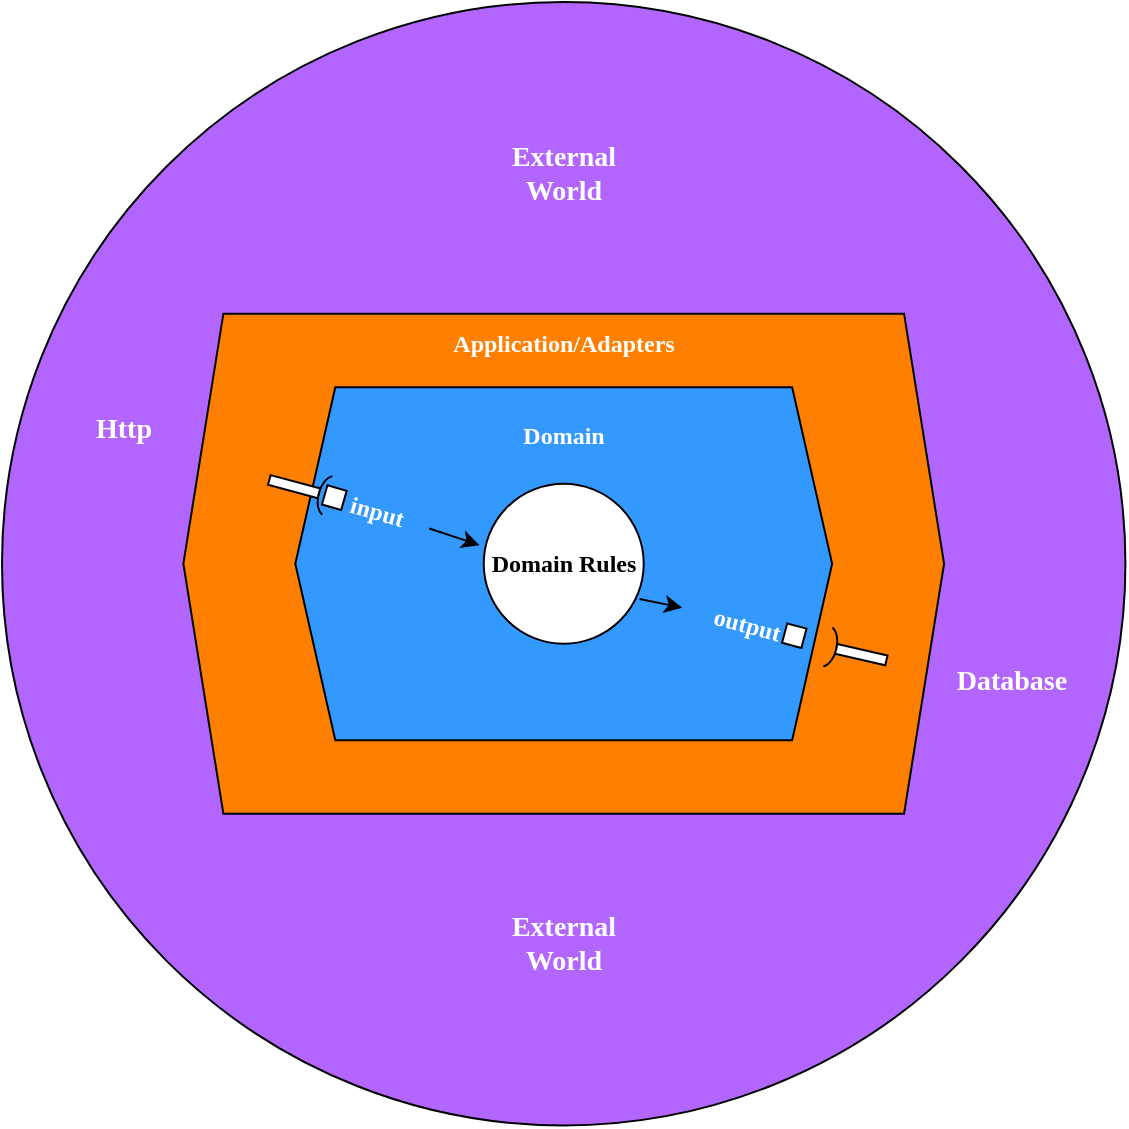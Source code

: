 <mxfile>
    <diagram id="n82wr6HyWtuxYF5H4FkH" name="hex-arch">
        <mxGraphModel dx="664" dy="552" grid="1" gridSize="10" guides="1" tooltips="1" connect="1" arrows="1" fold="1" page="1" pageScale="1" pageWidth="827" pageHeight="1169" math="0" shadow="0">
            <root>
                <mxCell id="0"/>
                <mxCell id="1" parent="0"/>
                <mxCell id="J82R_KNUIGllpc8dS4SY-16" value="" style="ellipse;whiteSpace=wrap;html=1;aspect=fixed;fillColor=#B266FF;" parent="1" vertex="1">
                    <mxGeometry x="133" y="304" width="561.71" height="561.71" as="geometry"/>
                </mxCell>
                <mxCell id="J82R_KNUIGllpc8dS4SY-14" value="" style="shape=hexagon;perimeter=hexagonPerimeter2;whiteSpace=wrap;html=1;fixedSize=1;aspect=fixed;fillColor=#FF8000;fontFamily=Lucida Console;fontStyle=1" parent="1" vertex="1">
                    <mxGeometry x="223.69" y="459.85" width="380.34" height="250" as="geometry"/>
                </mxCell>
                <mxCell id="J82R_KNUIGllpc8dS4SY-2" value="" style="shape=hexagon;perimeter=hexagonPerimeter2;whiteSpace=wrap;html=1;fixedSize=1;aspect=fixed;fontFamily=Lucida Console;fillColor=#3399FF;" parent="1" vertex="1">
                    <mxGeometry x="279.65" y="496.64" width="268.42" height="176.43" as="geometry"/>
                </mxCell>
                <mxCell id="J82R_KNUIGllpc8dS4SY-11" style="rounded=0;orthogonalLoop=1;jettySize=auto;html=1;fontFamily=Lucida Console;" parent="1" edge="1">
                    <mxGeometry relative="1" as="geometry">
                        <mxPoint x="346.662" y="567.253" as="sourcePoint"/>
                        <mxPoint x="371.788" y="575.582" as="targetPoint"/>
                    </mxGeometry>
                </mxCell>
                <mxCell id="J82R_KNUIGllpc8dS4SY-3" value="input" style="fontStyle=1;labelPosition=right;verticalLabelPosition=middle;align=left;verticalAlign=middle;spacingLeft=2;rotation=16;fontFamily=Lucida Console;fontColor=#FFFFFF;" parent="1" vertex="1">
                    <mxGeometry x="294.15" y="546.85" width="10" height="10" as="geometry"/>
                </mxCell>
                <mxCell id="J82R_KNUIGllpc8dS4SY-4" value="" style="pointerEvents=1;verticalLabelPosition=bottom;shadow=0;dashed=0;align=center;html=1;verticalAlign=top;shape=mxgraph.electrical.miscellaneous.adapter;rotation=15;fontFamily=Lucida Console;" parent="1" vertex="1">
                    <mxGeometry x="266.15" y="536.85" width="30" height="20" as="geometry"/>
                </mxCell>
                <mxCell id="J82R_KNUIGllpc8dS4SY-8" value="output" style="fontStyle=1;labelPosition=left;verticalLabelPosition=middle;align=right;verticalAlign=middle;spacingLeft=2;rotation=15;fontFamily=Lucida Console;fontColor=#FFFFFF;" parent="1" vertex="1">
                    <mxGeometry x="524.15" y="615.85" width="10" height="10" as="geometry"/>
                </mxCell>
                <mxCell id="J82R_KNUIGllpc8dS4SY-9" value="" style="pointerEvents=1;verticalLabelPosition=bottom;shadow=0;dashed=0;align=center;html=1;verticalAlign=top;shape=mxgraph.electrical.miscellaneous.adapter;rotation=193;fontFamily=Lucida Console;" parent="1" vertex="1">
                    <mxGeometry x="545.57" y="619.85" width="30" height="20" as="geometry"/>
                </mxCell>
                <mxCell id="J82R_KNUIGllpc8dS4SY-12" style="edgeStyle=none;rounded=0;orthogonalLoop=1;jettySize=auto;html=1;fontFamily=Lucida Console;exitX=0.974;exitY=0.72;exitDx=0;exitDy=0;exitPerimeter=0;strokeWidth=1;endSize=6;startSize=6;jumpSize=6;" parent="1" edge="1">
                    <mxGeometry relative="1" as="geometry">
                        <mxPoint x="451.78" y="602.45" as="sourcePoint"/>
                        <mxPoint x="473.15" y="606.85" as="targetPoint"/>
                    </mxGeometry>
                </mxCell>
                <mxCell id="J82R_KNUIGllpc8dS4SY-10" value="Domain Rules" style="ellipse;whiteSpace=wrap;html=1;aspect=fixed;fontFamily=Lucida Console;fontStyle=1" parent="1" vertex="1">
                    <mxGeometry x="373.86" y="544.85" width="80" height="80" as="geometry"/>
                </mxCell>
                <mxCell id="J82R_KNUIGllpc8dS4SY-13" value="Domain" style="text;html=1;strokeColor=none;fillColor=none;align=center;verticalAlign=middle;whiteSpace=wrap;rounded=0;fontFamily=Lucida Console;fontStyle=1;fontColor=#FFFFFF;" parent="1" vertex="1">
                    <mxGeometry x="379.86" y="505.85" width="68" height="30" as="geometry"/>
                </mxCell>
                <mxCell id="J82R_KNUIGllpc8dS4SY-15" value="Application/Adapters" style="text;html=1;strokeColor=none;fillColor=none;align=center;verticalAlign=middle;whiteSpace=wrap;rounded=0;fontFamily=Lucida Console;fontStyle=1;fontColor=#FFFFFF;" parent="1" vertex="1">
                    <mxGeometry x="334.1" y="459.85" width="159.51" height="30" as="geometry"/>
                </mxCell>
                <mxCell id="J82R_KNUIGllpc8dS4SY-17" value="External World" style="text;html=1;strokeColor=none;fillColor=none;align=center;verticalAlign=middle;whiteSpace=wrap;rounded=0;fontFamily=Lucida Console;fontStyle=1;fontColor=#FFFFFF;fontSize=14;" parent="1" vertex="1">
                    <mxGeometry x="383.86" y="374.85" width="60" height="30" as="geometry"/>
                </mxCell>
                <mxCell id="J82R_KNUIGllpc8dS4SY-18" value="Http" style="text;html=1;strokeColor=none;fillColor=none;align=center;verticalAlign=middle;whiteSpace=wrap;rounded=0;fontFamily=Lucida Console;fontStyle=1;fontColor=#FFFFFF;fontSize=14;" parent="1" vertex="1">
                    <mxGeometry x="163.69" y="502.85" width="60" height="30" as="geometry"/>
                </mxCell>
                <mxCell id="J82R_KNUIGllpc8dS4SY-19" value="Database" style="text;html=1;strokeColor=none;fillColor=none;align=center;verticalAlign=middle;whiteSpace=wrap;rounded=0;fontFamily=Lucida Console;fontStyle=1;fontColor=#FFFFFF;fontSize=14;" parent="1" vertex="1">
                    <mxGeometry x="608.03" y="628.85" width="60" height="30" as="geometry"/>
                </mxCell>
                <mxCell id="J82R_KNUIGllpc8dS4SY-25" value="External World" style="text;html=1;strokeColor=none;fillColor=none;align=center;verticalAlign=middle;whiteSpace=wrap;rounded=0;fontFamily=Lucida Console;fontStyle=1;fontColor=#FFFFFF;fontSize=14;" parent="1" vertex="1">
                    <mxGeometry x="383.86" y="759.85" width="60" height="30" as="geometry"/>
                </mxCell>
            </root>
        </mxGraphModel>
    </diagram>
</mxfile>